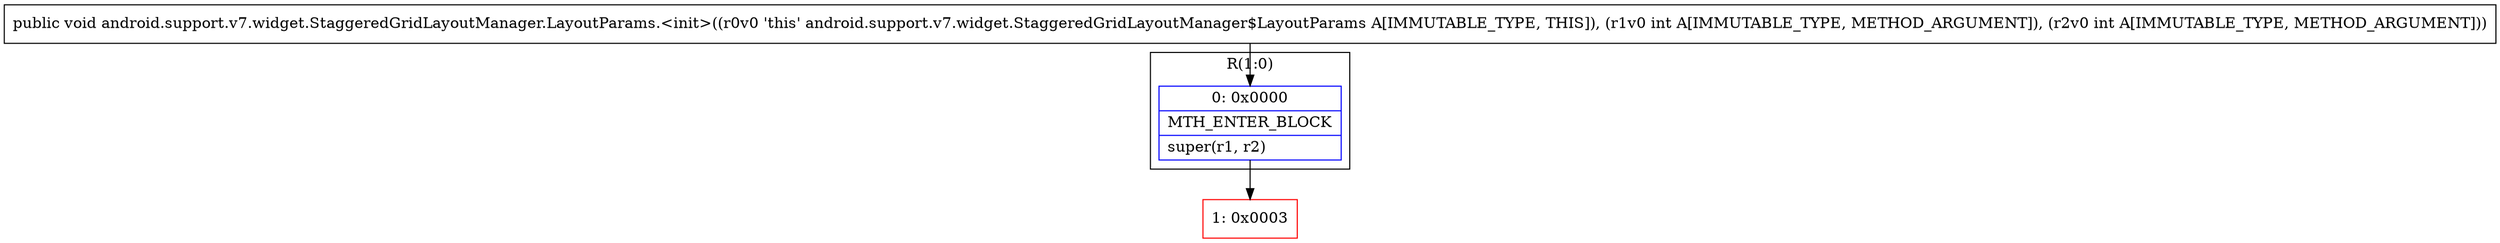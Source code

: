 digraph "CFG forandroid.support.v7.widget.StaggeredGridLayoutManager.LayoutParams.\<init\>(II)V" {
subgraph cluster_Region_695194110 {
label = "R(1:0)";
node [shape=record,color=blue];
Node_0 [shape=record,label="{0\:\ 0x0000|MTH_ENTER_BLOCK\l|super(r1, r2)\l}"];
}
Node_1 [shape=record,color=red,label="{1\:\ 0x0003}"];
MethodNode[shape=record,label="{public void android.support.v7.widget.StaggeredGridLayoutManager.LayoutParams.\<init\>((r0v0 'this' android.support.v7.widget.StaggeredGridLayoutManager$LayoutParams A[IMMUTABLE_TYPE, THIS]), (r1v0 int A[IMMUTABLE_TYPE, METHOD_ARGUMENT]), (r2v0 int A[IMMUTABLE_TYPE, METHOD_ARGUMENT])) }"];
MethodNode -> Node_0;
Node_0 -> Node_1;
}


